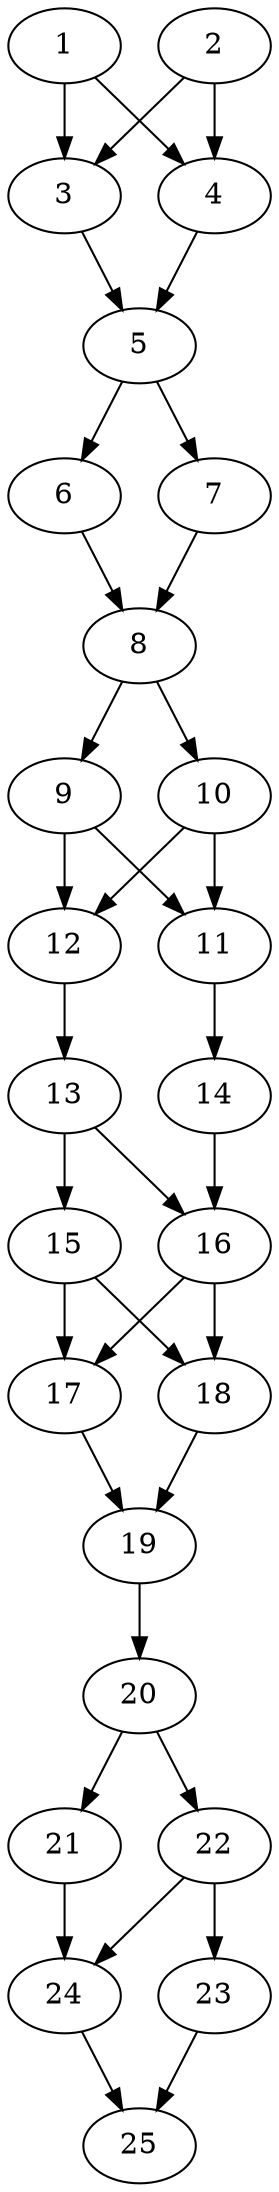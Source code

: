 // DAG automatically generated by daggen at Thu Oct  3 14:00:40 2019
// ./daggen --dot -n 25 --ccr 0.3 --fat 0.3 --regular 0.5 --density 0.9 --mindata 5242880 --maxdata 52428800 
digraph G {
  1 [size="111912960", alpha="0.18", expect_size="33573888"] 
  1 -> 3 [size ="33573888"]
  1 -> 4 [size ="33573888"]
  2 [size="42250240", alpha="0.19", expect_size="12675072"] 
  2 -> 3 [size ="12675072"]
  2 -> 4 [size ="12675072"]
  3 [size="164809387", alpha="0.05", expect_size="49442816"] 
  3 -> 5 [size ="49442816"]
  4 [size="88487253", alpha="0.05", expect_size="26546176"] 
  4 -> 5 [size ="26546176"]
  5 [size="25231360", alpha="0.06", expect_size="7569408"] 
  5 -> 6 [size ="7569408"]
  5 -> 7 [size ="7569408"]
  6 [size="65744213", alpha="0.03", expect_size="19723264"] 
  6 -> 8 [size ="19723264"]
  7 [size="82974720", alpha="0.12", expect_size="24892416"] 
  7 -> 8 [size ="24892416"]
  8 [size="170891947", alpha="0.05", expect_size="51267584"] 
  8 -> 9 [size ="51267584"]
  8 -> 10 [size ="51267584"]
  9 [size="107205973", alpha="0.05", expect_size="32161792"] 
  9 -> 11 [size ="32161792"]
  9 -> 12 [size ="32161792"]
  10 [size="146909867", alpha="0.16", expect_size="44072960"] 
  10 -> 11 [size ="44072960"]
  10 -> 12 [size ="44072960"]
  11 [size="19370667", alpha="0.20", expect_size="5811200"] 
  11 -> 14 [size ="5811200"]
  12 [size="159303680", alpha="0.09", expect_size="47791104"] 
  12 -> 13 [size ="47791104"]
  13 [size="155187200", alpha="0.15", expect_size="46556160"] 
  13 -> 15 [size ="46556160"]
  13 -> 16 [size ="46556160"]
  14 [size="38952960", alpha="0.13", expect_size="11685888"] 
  14 -> 16 [size ="11685888"]
  15 [size="77936640", alpha="0.11", expect_size="23380992"] 
  15 -> 17 [size ="23380992"]
  15 -> 18 [size ="23380992"]
  16 [size="125736960", alpha="0.02", expect_size="37721088"] 
  16 -> 17 [size ="37721088"]
  16 -> 18 [size ="37721088"]
  17 [size="152808107", alpha="0.13", expect_size="45842432"] 
  17 -> 19 [size ="45842432"]
  18 [size="90094933", alpha="0.14", expect_size="27028480"] 
  18 -> 19 [size ="27028480"]
  19 [size="127726933", alpha="0.06", expect_size="38318080"] 
  19 -> 20 [size ="38318080"]
  20 [size="169813333", alpha="0.12", expect_size="50944000"] 
  20 -> 21 [size ="50944000"]
  20 -> 22 [size ="50944000"]
  21 [size="135379627", alpha="0.09", expect_size="40613888"] 
  21 -> 24 [size ="40613888"]
  22 [size="131662507", alpha="0.10", expect_size="39498752"] 
  22 -> 23 [size ="39498752"]
  22 -> 24 [size ="39498752"]
  23 [size="47421440", alpha="0.10", expect_size="14226432"] 
  23 -> 25 [size ="14226432"]
  24 [size="167529813", alpha="0.18", expect_size="50258944"] 
  24 -> 25 [size ="50258944"]
  25 [size="114575360", alpha="0.08", expect_size="34372608"] 
}
